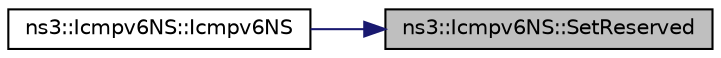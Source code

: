 digraph "ns3::Icmpv6NS::SetReserved"
{
 // LATEX_PDF_SIZE
  edge [fontname="Helvetica",fontsize="10",labelfontname="Helvetica",labelfontsize="10"];
  node [fontname="Helvetica",fontsize="10",shape=record];
  rankdir="RL";
  Node1 [label="ns3::Icmpv6NS::SetReserved",height=0.2,width=0.4,color="black", fillcolor="grey75", style="filled", fontcolor="black",tooltip="Set the reserved field."];
  Node1 -> Node2 [dir="back",color="midnightblue",fontsize="10",style="solid",fontname="Helvetica"];
  Node2 [label="ns3::Icmpv6NS::Icmpv6NS",height=0.2,width=0.4,color="black", fillcolor="white", style="filled",URL="$classns3_1_1_icmpv6_n_s.html#ad8db191a5128ac6f7e9e270086bc1583",tooltip="Constructor."];
}
